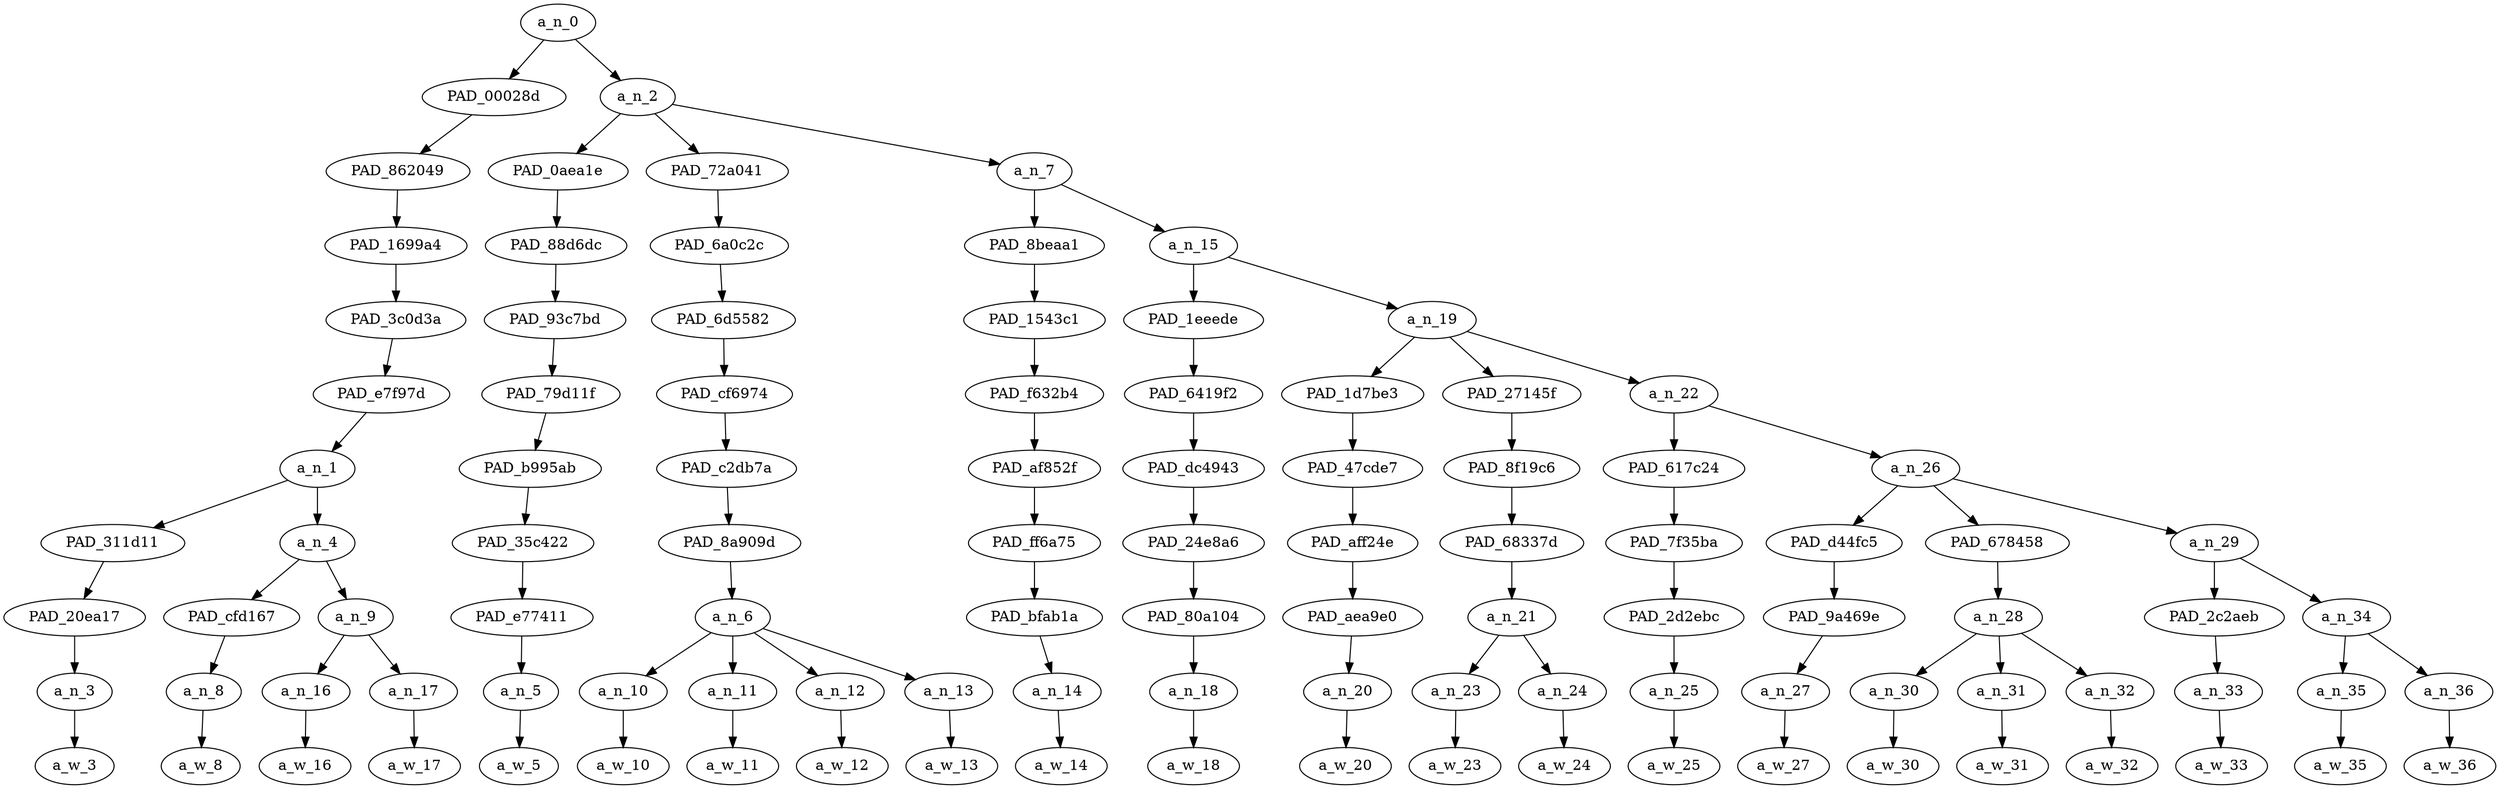 strict digraph "" {
	a_n_0	[div_dir=1,
		index=0,
		level=10,
		pos="3.897569444444444,10!",
		text_span="[0, 1, 2, 3, 4, 5, 6, 7, 8, 9, 10, 11, 12, 13, 14, 15, 16, 17, 18, 19, 20, 21]",
		value=1.00000001];
	PAD_00028d	[div_dir=1,
		index=0,
		level=9,
		pos="0.875,9!",
		text_span="[0, 1, 2, 3]",
		value=0.23416322];
	a_n_0 -> PAD_00028d;
	a_n_2	[div_dir=1,
		index=1,
		level=9,
		pos="6.920138888888888,9!",
		text_span="[4, 5, 6, 7, 8, 9, 10, 11, 12, 13, 14, 15, 16, 17, 18, 19, 20, 21]",
		value=0.76556809];
	a_n_0 -> a_n_2;
	PAD_862049	[div_dir=1,
		index=0,
		level=8,
		pos="0.875,8!",
		text_span="[0, 1, 2, 3]",
		value=0.23416322];
	PAD_00028d -> PAD_862049;
	PAD_1699a4	[div_dir=1,
		index=0,
		level=7,
		pos="0.875,7!",
		text_span="[0, 1, 2, 3]",
		value=0.23416322];
	PAD_862049 -> PAD_1699a4;
	PAD_3c0d3a	[div_dir=1,
		index=0,
		level=6,
		pos="0.875,6!",
		text_span="[0, 1, 2, 3]",
		value=0.23416322];
	PAD_1699a4 -> PAD_3c0d3a;
	PAD_e7f97d	[div_dir=1,
		index=0,
		level=5,
		pos="0.875,5!",
		text_span="[0, 1, 2, 3]",
		value=0.23416322];
	PAD_3c0d3a -> PAD_e7f97d;
	a_n_1	[div_dir=1,
		index=0,
		level=4,
		pos="0.875,4!",
		text_span="[0, 1, 2, 3]",
		value=0.23416322];
	PAD_e7f97d -> a_n_1;
	PAD_311d11	[div_dir=1,
		index=0,
		level=3,
		pos="0.0,3!",
		text_span="[0]",
		value=0.05416654];
	a_n_1 -> PAD_311d11;
	a_n_4	[div_dir=1,
		index=1,
		level=3,
		pos="1.75,3!",
		text_span="[1, 2, 3]",
		value=0.17963677];
	a_n_1 -> a_n_4;
	PAD_20ea17	[div_dir=1,
		index=0,
		level=2,
		pos="0.0,2!",
		text_span="[0]",
		value=0.05416654];
	PAD_311d11 -> PAD_20ea17;
	a_n_3	[div_dir=1,
		index=0,
		level=1,
		pos="0.0,1!",
		text_span="[0]",
		value=0.05416654];
	PAD_20ea17 -> a_n_3;
	a_w_3	[div_dir=0,
		index=0,
		level=0,
		pos="0,0!",
		text_span="[0]",
		value=wherever];
	a_n_3 -> a_w_3;
	PAD_cfd167	[div_dir=-1,
		index=1,
		level=2,
		pos="1.0,2!",
		text_span="[1]",
		value=0.10821650];
	a_n_4 -> PAD_cfd167;
	a_n_9	[div_dir=1,
		index=2,
		level=2,
		pos="2.5,2!",
		text_span="[2, 3]",
		value=0.07126552];
	a_n_4 -> a_n_9;
	a_n_8	[div_dir=-1,
		index=1,
		level=1,
		pos="1.0,1!",
		text_span="[1]",
		value=0.10821650];
	PAD_cfd167 -> a_n_8;
	a_w_8	[div_dir=0,
		index=1,
		level=0,
		pos="1,0!",
		text_span="[1]",
		value=trump];
	a_n_8 -> a_w_8;
	a_n_16	[div_dir=1,
		index=2,
		level=1,
		pos="2.0,1!",
		text_span="[2]",
		value=0.04188289];
	a_n_9 -> a_n_16;
	a_n_17	[div_dir=1,
		index=3,
		level=1,
		pos="3.0,1!",
		text_span="[3]",
		value=0.02910999];
	a_n_9 -> a_n_17;
	a_w_16	[div_dir=0,
		index=2,
		level=0,
		pos="2,0!",
		text_span="[2]",
		value=goes];
	a_n_16 -> a_w_16;
	a_w_17	[div_dir=0,
		index=3,
		level=0,
		pos="3,0!",
		text_span="[3]",
		value=there];
	a_n_17 -> a_w_17;
	PAD_0aea1e	[div_dir=1,
		index=1,
		level=8,
		pos="4.0,8!",
		text_span="[4]",
		value=0.03066475];
	a_n_2 -> PAD_0aea1e;
	PAD_72a041	[div_dir=1,
		index=2,
		level=8,
		pos="6.5,8!",
		text_span="[5, 6, 7, 8]",
		value=0.11721817];
	a_n_2 -> PAD_72a041;
	a_n_7	[div_dir=1,
		index=3,
		level=8,
		pos="10.260416666666666,8!",
		text_span="[9, 10, 11, 12, 13, 14, 15, 16, 17, 18, 19, 20, 21]",
		value=0.61756012];
	a_n_2 -> a_n_7;
	PAD_88d6dc	[div_dir=1,
		index=1,
		level=7,
		pos="4.0,7!",
		text_span="[4]",
		value=0.03066475];
	PAD_0aea1e -> PAD_88d6dc;
	PAD_93c7bd	[div_dir=1,
		index=1,
		level=6,
		pos="4.0,6!",
		text_span="[4]",
		value=0.03066475];
	PAD_88d6dc -> PAD_93c7bd;
	PAD_79d11f	[div_dir=1,
		index=1,
		level=5,
		pos="4.0,5!",
		text_span="[4]",
		value=0.03066475];
	PAD_93c7bd -> PAD_79d11f;
	PAD_b995ab	[div_dir=1,
		index=1,
		level=4,
		pos="4.0,4!",
		text_span="[4]",
		value=0.03066475];
	PAD_79d11f -> PAD_b995ab;
	PAD_35c422	[div_dir=1,
		index=2,
		level=3,
		pos="4.0,3!",
		text_span="[4]",
		value=0.03066475];
	PAD_b995ab -> PAD_35c422;
	PAD_e77411	[div_dir=1,
		index=3,
		level=2,
		pos="4.0,2!",
		text_span="[4]",
		value=0.03066475];
	PAD_35c422 -> PAD_e77411;
	a_n_5	[div_dir=1,
		index=4,
		level=1,
		pos="4.0,1!",
		text_span="[4]",
		value=0.03066475];
	PAD_e77411 -> a_n_5;
	a_w_5	[div_dir=0,
		index=4,
		level=0,
		pos="4,0!",
		text_span="[4]",
		value=is];
	a_n_5 -> a_w_5;
	PAD_6a0c2c	[div_dir=1,
		index=2,
		level=7,
		pos="6.5,7!",
		text_span="[5, 6, 7, 8]",
		value=0.11721817];
	PAD_72a041 -> PAD_6a0c2c;
	PAD_6d5582	[div_dir=1,
		index=2,
		level=6,
		pos="6.5,6!",
		text_span="[5, 6, 7, 8]",
		value=0.11721817];
	PAD_6a0c2c -> PAD_6d5582;
	PAD_cf6974	[div_dir=1,
		index=2,
		level=5,
		pos="6.5,5!",
		text_span="[5, 6, 7, 8]",
		value=0.11721817];
	PAD_6d5582 -> PAD_cf6974;
	PAD_c2db7a	[div_dir=1,
		index=2,
		level=4,
		pos="6.5,4!",
		text_span="[5, 6, 7, 8]",
		value=0.11721817];
	PAD_cf6974 -> PAD_c2db7a;
	PAD_8a909d	[div_dir=1,
		index=3,
		level=3,
		pos="6.5,3!",
		text_span="[5, 6, 7, 8]",
		value=0.11721817];
	PAD_c2db7a -> PAD_8a909d;
	a_n_6	[div_dir=1,
		index=4,
		level=2,
		pos="6.5,2!",
		text_span="[5, 6, 7, 8]",
		value=0.11721817];
	PAD_8a909d -> a_n_6;
	a_n_10	[div_dir=1,
		index=5,
		level=1,
		pos="5.0,1!",
		text_span="[5]",
		value=0.03086829];
	a_n_6 -> a_n_10;
	a_n_11	[div_dir=1,
		index=6,
		level=1,
		pos="6.0,1!",
		text_span="[6]",
		value=0.03054012];
	a_n_6 -> a_n_11;
	a_n_12	[div_dir=-1,
		index=7,
		level=1,
		pos="7.0,1!",
		text_span="[7]",
		value=0.02211839];
	a_n_6 -> a_n_12;
	a_n_13	[div_dir=1,
		index=8,
		level=1,
		pos="8.0,1!",
		text_span="[8]",
		value=0.03349270];
	a_n_6 -> a_n_13;
	a_w_10	[div_dir=0,
		index=5,
		level=0,
		pos="5,0!",
		text_span="[5]",
		value=love];
	a_n_10 -> a_w_10;
	a_w_11	[div_dir=0,
		index=6,
		level=0,
		pos="6,0!",
		text_span="[6]",
		value=peace];
	a_n_11 -> a_w_11;
	a_w_12	[div_dir=0,
		index=7,
		level=0,
		pos="7,0!",
		text_span="[7]",
		value=and];
	a_n_12 -> a_w_12;
	a_w_13	[div_dir=0,
		index=8,
		level=0,
		pos="8,0!",
		text_span="[8]",
		value=happiness];
	a_n_13 -> a_w_13;
	PAD_8beaa1	[div_dir=-1,
		index=3,
		level=7,
		pos="9.0,7!",
		text_span="[9]",
		value=0.03676469];
	a_n_7 -> PAD_8beaa1;
	a_n_15	[div_dir=1,
		index=4,
		level=7,
		pos="11.520833333333332,7!",
		text_span="[10, 11, 12, 13, 14, 15, 16, 17, 18, 19, 20, 21]",
		value=0.58078871];
	a_n_7 -> a_n_15;
	PAD_1543c1	[div_dir=-1,
		index=3,
		level=6,
		pos="9.0,6!",
		text_span="[9]",
		value=0.03676469];
	PAD_8beaa1 -> PAD_1543c1;
	PAD_f632b4	[div_dir=-1,
		index=3,
		level=5,
		pos="9.0,5!",
		text_span="[9]",
		value=0.03676469];
	PAD_1543c1 -> PAD_f632b4;
	PAD_af852f	[div_dir=-1,
		index=3,
		level=4,
		pos="9.0,4!",
		text_span="[9]",
		value=0.03676469];
	PAD_f632b4 -> PAD_af852f;
	PAD_ff6a75	[div_dir=-1,
		index=4,
		level=3,
		pos="9.0,3!",
		text_span="[9]",
		value=0.03676469];
	PAD_af852f -> PAD_ff6a75;
	PAD_bfab1a	[div_dir=-1,
		index=5,
		level=2,
		pos="9.0,2!",
		text_span="[9]",
		value=0.03676469];
	PAD_ff6a75 -> PAD_bfab1a;
	a_n_14	[div_dir=-1,
		index=9,
		level=1,
		pos="9.0,1!",
		text_span="[9]",
		value=0.03676469];
	PAD_bfab1a -> a_n_14;
	a_w_14	[div_dir=0,
		index=9,
		level=0,
		pos="9,0!",
		text_span="[9]",
		value=except];
	a_n_14 -> a_w_14;
	PAD_1eeede	[div_dir=1,
		index=4,
		level=6,
		pos="10.0,6!",
		text_span="[10]",
		value=0.02243245];
	a_n_15 -> PAD_1eeede;
	a_n_19	[div_dir=1,
		index=5,
		level=6,
		pos="13.041666666666666,6!",
		text_span="[11, 12, 13, 14, 15, 16, 17, 18, 19, 20, 21]",
		value=0.55832457];
	a_n_15 -> a_n_19;
	PAD_6419f2	[div_dir=1,
		index=4,
		level=5,
		pos="10.0,5!",
		text_span="[10]",
		value=0.02243245];
	PAD_1eeede -> PAD_6419f2;
	PAD_dc4943	[div_dir=1,
		index=4,
		level=4,
		pos="10.0,4!",
		text_span="[10]",
		value=0.02243245];
	PAD_6419f2 -> PAD_dc4943;
	PAD_24e8a6	[div_dir=1,
		index=5,
		level=3,
		pos="10.0,3!",
		text_span="[10]",
		value=0.02243245];
	PAD_dc4943 -> PAD_24e8a6;
	PAD_80a104	[div_dir=1,
		index=6,
		level=2,
		pos="10.0,2!",
		text_span="[10]",
		value=0.02243245];
	PAD_24e8a6 -> PAD_80a104;
	a_n_18	[div_dir=1,
		index=10,
		level=1,
		pos="10.0,1!",
		text_span="[10]",
		value=0.02243245];
	PAD_80a104 -> a_n_18;
	a_w_18	[div_dir=0,
		index=10,
		level=0,
		pos="10,0!",
		text_span="[10]",
		value=for];
	a_n_18 -> a_w_18;
	PAD_1d7be3	[div_dir=-1,
		index=5,
		level=5,
		pos="11.0,5!",
		text_span="[11]",
		value=0.06202215];
	a_n_19 -> PAD_1d7be3;
	PAD_27145f	[div_dir=1,
		index=6,
		level=5,
		pos="12.5,5!",
		text_span="[12, 13]",
		value=0.18227012];
	a_n_19 -> PAD_27145f;
	a_n_22	[div_dir=-1,
		index=7,
		level=5,
		pos="15.625,5!",
		text_span="[14, 15, 16, 17, 18, 19, 20, 21]",
		value=0.31400285];
	a_n_19 -> a_n_22;
	PAD_47cde7	[div_dir=-1,
		index=5,
		level=4,
		pos="11.0,4!",
		text_span="[11]",
		value=0.06202215];
	PAD_1d7be3 -> PAD_47cde7;
	PAD_aff24e	[div_dir=-1,
		index=6,
		level=3,
		pos="11.0,3!",
		text_span="[11]",
		value=0.06202215];
	PAD_47cde7 -> PAD_aff24e;
	PAD_aea9e0	[div_dir=-1,
		index=7,
		level=2,
		pos="11.0,2!",
		text_span="[11]",
		value=0.06202215];
	PAD_aff24e -> PAD_aea9e0;
	a_n_20	[div_dir=-1,
		index=11,
		level=1,
		pos="11.0,1!",
		text_span="[11]",
		value=0.06202215];
	PAD_aea9e0 -> a_n_20;
	a_w_20	[div_dir=0,
		index=11,
		level=0,
		pos="11,0!",
		text_span="[11]",
		value=israel];
	a_n_20 -> a_w_20;
	PAD_8f19c6	[div_dir=1,
		index=6,
		level=4,
		pos="12.5,4!",
		text_span="[12, 13]",
		value=0.18227012];
	PAD_27145f -> PAD_8f19c6;
	PAD_68337d	[div_dir=1,
		index=7,
		level=3,
		pos="12.5,3!",
		text_span="[12, 13]",
		value=0.18227012];
	PAD_8f19c6 -> PAD_68337d;
	a_n_21	[div_dir=1,
		index=8,
		level=2,
		pos="12.5,2!",
		text_span="[12, 13]",
		value=0.18227012];
	PAD_68337d -> a_n_21;
	a_n_23	[div_dir=-1,
		index=12,
		level=1,
		pos="12.0,1!",
		text_span="[12]",
		value=0.04649105];
	a_n_21 -> a_n_23;
	a_n_24	[div_dir=1,
		index=13,
		level=1,
		pos="13.0,1!",
		text_span="[13]",
		value=0.13555417];
	a_n_21 -> a_n_24;
	a_w_23	[div_dir=0,
		index=12,
		level=0,
		pos="12,0!",
		text_span="[12]",
		value=only];
	a_n_23 -> a_w_23;
	a_w_24	[div_dir=0,
		index=13,
		level=0,
		pos="13,0!",
		text_span="[13]",
		value=jews];
	a_n_24 -> a_w_24;
	PAD_617c24	[div_dir=-1,
		index=7,
		level=4,
		pos="14.0,4!",
		text_span="[14]",
		value=0.03979369];
	a_n_22 -> PAD_617c24;
	a_n_26	[div_dir=1,
		index=8,
		level=4,
		pos="17.25,4!",
		text_span="[15, 16, 17, 18, 19, 20, 21]",
		value=0.27418775];
	a_n_22 -> a_n_26;
	PAD_7f35ba	[div_dir=-1,
		index=8,
		level=3,
		pos="14.0,3!",
		text_span="[14]",
		value=0.03979369];
	PAD_617c24 -> PAD_7f35ba;
	PAD_2d2ebc	[div_dir=-1,
		index=9,
		level=2,
		pos="14.0,2!",
		text_span="[14]",
		value=0.03979369];
	PAD_7f35ba -> PAD_2d2ebc;
	a_n_25	[div_dir=-1,
		index=14,
		level=1,
		pos="14.0,1!",
		text_span="[14]",
		value=0.03979369];
	PAD_2d2ebc -> a_n_25;
	a_w_25	[div_dir=0,
		index=14,
		level=0,
		pos="14,0!",
		text_span="[14]",
		value=would];
	a_n_25 -> a_w_25;
	PAD_d44fc5	[div_dir=1,
		index=9,
		level=3,
		pos="15.0,3!",
		text_span="[15]",
		value=0.06738787];
	a_n_26 -> PAD_d44fc5;
	PAD_678458	[div_dir=-1,
		index=10,
		level=3,
		pos="17.0,3!",
		text_span="[16, 17, 18]",
		value=0.09879361];
	a_n_26 -> PAD_678458;
	a_n_29	[div_dir=-1,
		index=11,
		level=3,
		pos="19.75,3!",
		text_span="[19, 20, 21]",
		value=0.10799312];
	a_n_26 -> a_n_29;
	PAD_9a469e	[div_dir=1,
		index=10,
		level=2,
		pos="15.0,2!",
		text_span="[15]",
		value=0.06738787];
	PAD_d44fc5 -> PAD_9a469e;
	a_n_27	[div_dir=1,
		index=15,
		level=1,
		pos="15.0,1!",
		text_span="[15]",
		value=0.06738787];
	PAD_9a469e -> a_n_27;
	a_w_27	[div_dir=0,
		index=15,
		level=0,
		pos="15,0!",
		text_span="[15]",
		value=kill];
	a_n_27 -> a_w_27;
	a_n_28	[div_dir=-1,
		index=11,
		level=2,
		pos="17.0,2!",
		text_span="[16, 17, 18]",
		value=0.09879361];
	PAD_678458 -> a_n_28;
	a_n_30	[div_dir=-1,
		index=16,
		level=1,
		pos="16.0,1!",
		text_span="[16]",
		value=0.03051848];
	a_n_28 -> a_n_30;
	a_n_31	[div_dir=-1,
		index=17,
		level=1,
		pos="17.0,1!",
		text_span="[17]",
		value=0.03660662];
	a_n_28 -> a_n_31;
	a_n_32	[div_dir=1,
		index=18,
		level=1,
		pos="18.0,1!",
		text_span="[18]",
		value=0.03163979];
	a_n_28 -> a_n_32;
	a_w_30	[div_dir=0,
		index=16,
		level=0,
		pos="16,0!",
		text_span="[16]",
		value=around];
	a_n_30 -> a_w_30;
	a_w_31	[div_dir=0,
		index=17,
		level=0,
		pos="17,0!",
		text_span="[17]",
		value="<number>"];
	a_n_31 -> a_w_31;
	a_w_32	[div_dir=0,
		index=18,
		level=0,
		pos="18,0!",
		text_span="[18]",
		value=people];
	a_n_32 -> a_w_32;
	PAD_2c2aeb	[div_dir=1,
		index=12,
		level=2,
		pos="19.0,2!",
		text_span="[19]",
		value=0.02428538];
	a_n_29 -> PAD_2c2aeb;
	a_n_34	[div_dir=-1,
		index=13,
		level=2,
		pos="20.5,2!",
		text_span="[20, 21]",
		value=0.08361218];
	a_n_29 -> a_n_34;
	a_n_33	[div_dir=1,
		index=19,
		level=1,
		pos="19.0,1!",
		text_span="[19]",
		value=0.02428538];
	PAD_2c2aeb -> a_n_33;
	a_w_33	[div_dir=0,
		index=19,
		level=0,
		pos="19,0!",
		text_span="[19]",
		value=in];
	a_n_33 -> a_w_33;
	a_n_35	[div_dir=-1,
		index=20,
		level=1,
		pos="20.0,1!",
		text_span="[20]",
		value=0.03401864];
	a_n_34 -> a_n_35;
	a_n_36	[div_dir=-1,
		index=21,
		level=1,
		pos="21.0,1!",
		text_span="[21]",
		value=0.04946475];
	a_n_34 -> a_n_36;
	a_w_35	[div_dir=0,
		index=20,
		level=0,
		pos="20,0!",
		text_span="[20]",
		value=his];
	a_n_35 -> a_w_35;
	a_w_36	[div_dir=0,
		index=21,
		level=0,
		pos="21,0!",
		text_span="[21]",
		value=presence];
	a_n_36 -> a_w_36;
}
